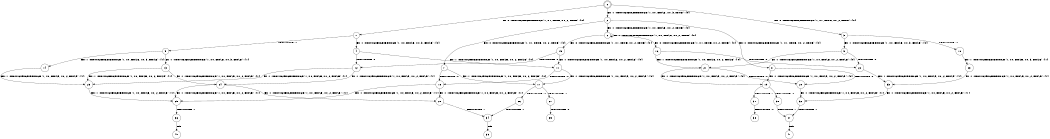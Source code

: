 digraph BCG {
size = "7, 10.5";
center = TRUE;
node [shape = circle];
0 [peripheries = 2];
0 -> 1 [label = "EX !0 !ATOMIC_EXCH_BRANCH (1, +1, TRUE, +0, 2, TRUE) !{0}"];
0 -> 2 [label = "EX !1 !ATOMIC_EXCH_BRANCH (1, +0, FALSE, +0, 3, TRUE) !{0}"];
0 -> 3 [label = "EX !0 !ATOMIC_EXCH_BRANCH (1, +1, TRUE, +0, 2, TRUE) !{0}"];
1 -> 4 [label = "EX !1 !ATOMIC_EXCH_BRANCH (1, +0, FALSE, +0, 3, FALSE) !{0}"];
1 -> 5 [label = "TERMINATE !0"];
2 -> 6 [label = "EX !1 !ATOMIC_EXCH_BRANCH (1, +0, FALSE, +0, 2, TRUE) !{0}"];
2 -> 7 [label = "EX !0 !ATOMIC_EXCH_BRANCH (1, +1, TRUE, +0, 2, TRUE) !{0}"];
2 -> 8 [label = "EX !0 !ATOMIC_EXCH_BRANCH (1, +1, TRUE, +0, 2, TRUE) !{0}"];
3 -> 9 [label = "EX !1 !ATOMIC_EXCH_BRANCH (1, +0, FALSE, +0, 3, FALSE) !{0}"];
3 -> 10 [label = "TERMINATE !0"];
4 -> 11 [label = "EX !1 !ATOMIC_EXCH_BRANCH (1, +0, FALSE, +0, 2, FALSE) !{0}"];
4 -> 12 [label = "TERMINATE !0"];
5 -> 13 [label = "EX !1 !ATOMIC_EXCH_BRANCH (1, +0, FALSE, +0, 3, FALSE) !{1}"];
5 -> 14 [label = "EX !1 !ATOMIC_EXCH_BRANCH (1, +0, FALSE, +0, 3, FALSE) !{1}"];
6 -> 6 [label = "EX !1 !ATOMIC_EXCH_BRANCH (1, +0, FALSE, +0, 2, TRUE) !{0}"];
6 -> 15 [label = "EX !0 !ATOMIC_EXCH_BRANCH (1, +1, TRUE, +0, 2, TRUE) !{0}"];
6 -> 16 [label = "EX !0 !ATOMIC_EXCH_BRANCH (1, +1, TRUE, +0, 2, TRUE) !{0}"];
7 -> 17 [label = "EX !1 !ATOMIC_EXCH_BRANCH (1, +0, FALSE, +0, 2, FALSE) !{0}"];
7 -> 18 [label = "TERMINATE !0"];
8 -> 19 [label = "EX !1 !ATOMIC_EXCH_BRANCH (1, +0, FALSE, +0, 2, FALSE) !{0}"];
8 -> 20 [label = "TERMINATE !0"];
9 -> 21 [label = "EX !1 !ATOMIC_EXCH_BRANCH (1, +0, FALSE, +0, 2, FALSE) !{0}"];
9 -> 22 [label = "TERMINATE !0"];
10 -> 23 [label = "EX !1 !ATOMIC_EXCH_BRANCH (1, +0, FALSE, +0, 3, FALSE) !{1}"];
11 -> 17 [label = "EX !1 !ATOMIC_EXCH_BRANCH (1, +0, FALSE, +0, 2, FALSE) !{0}"];
11 -> 18 [label = "TERMINATE !0"];
12 -> 24 [label = "EX !1 !ATOMIC_EXCH_BRANCH (1, +0, FALSE, +0, 2, FALSE) !{1}"];
12 -> 25 [label = "EX !1 !ATOMIC_EXCH_BRANCH (1, +0, FALSE, +0, 2, FALSE) !{1}"];
13 -> 24 [label = "EX !1 !ATOMIC_EXCH_BRANCH (1, +0, FALSE, +0, 2, FALSE) !{1}"];
13 -> 25 [label = "EX !1 !ATOMIC_EXCH_BRANCH (1, +0, FALSE, +0, 2, FALSE) !{1}"];
14 -> 25 [label = "EX !1 !ATOMIC_EXCH_BRANCH (1, +0, FALSE, +0, 2, FALSE) !{1}"];
15 -> 11 [label = "EX !1 !ATOMIC_EXCH_BRANCH (1, +0, FALSE, +0, 2, FALSE) !{0}"];
15 -> 12 [label = "TERMINATE !0"];
16 -> 21 [label = "EX !1 !ATOMIC_EXCH_BRANCH (1, +0, FALSE, +0, 2, FALSE) !{0}"];
16 -> 22 [label = "TERMINATE !0"];
17 -> 26 [label = "TERMINATE !0"];
17 -> 27 [label = "TERMINATE !1"];
18 -> 28 [label = "EX !1 !ATOMIC_EXCH_BRANCH (1, +0, FALSE, +0, 2, FALSE) !{1}"];
18 -> 29 [label = "EX !1 !ATOMIC_EXCH_BRANCH (1, +0, FALSE, +0, 2, FALSE) !{1}"];
19 -> 30 [label = "TERMINATE !0"];
19 -> 31 [label = "TERMINATE !1"];
20 -> 32 [label = "EX !1 !ATOMIC_EXCH_BRANCH (1, +0, FALSE, +0, 2, FALSE) !{1}"];
21 -> 19 [label = "EX !1 !ATOMIC_EXCH_BRANCH (1, +0, FALSE, +0, 2, FALSE) !{0}"];
21 -> 20 [label = "TERMINATE !0"];
22 -> 33 [label = "EX !1 !ATOMIC_EXCH_BRANCH (1, +0, FALSE, +0, 2, FALSE) !{1}"];
23 -> 33 [label = "EX !1 !ATOMIC_EXCH_BRANCH (1, +0, FALSE, +0, 2, FALSE) !{1}"];
24 -> 28 [label = "EX !1 !ATOMIC_EXCH_BRANCH (1, +0, FALSE, +0, 2, FALSE) !{1}"];
24 -> 29 [label = "EX !1 !ATOMIC_EXCH_BRANCH (1, +0, FALSE, +0, 2, FALSE) !{1}"];
25 -> 29 [label = "EX !1 !ATOMIC_EXCH_BRANCH (1, +0, FALSE, +0, 2, FALSE) !{1}"];
26 -> 34 [label = "TERMINATE !1"];
27 -> 35 [label = "TERMINATE !0"];
28 -> 34 [label = "TERMINATE !1"];
29 -> 36 [label = "TERMINATE !1"];
30 -> 37 [label = "TERMINATE !1"];
31 -> 38 [label = "TERMINATE !0"];
32 -> 37 [label = "TERMINATE !1"];
33 -> 32 [label = "EX !1 !ATOMIC_EXCH_BRANCH (1, +0, FALSE, +0, 2, FALSE) !{1}"];
34 -> 39 [label = "exit"];
36 -> 40 [label = "exit"];
37 -> 41 [label = "exit"];
}
